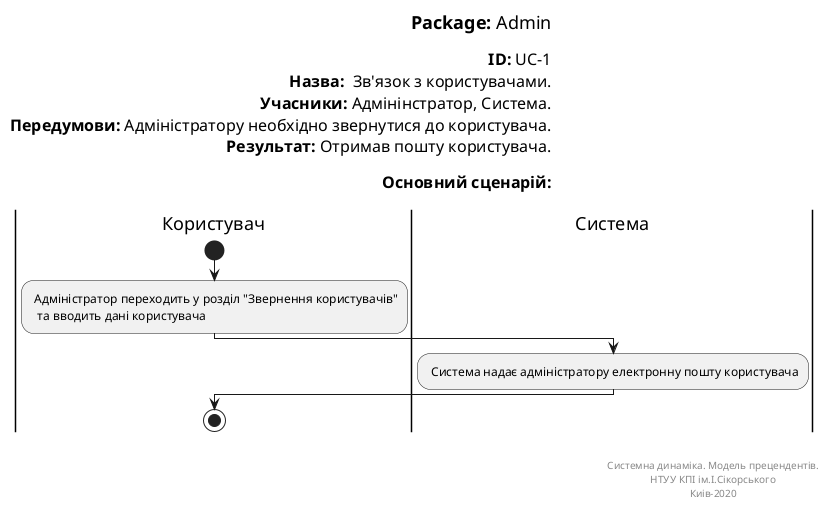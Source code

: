 @startuml
left header
<font color=000 size=18><b>Package:</b> Admin

<font color=000 size=16><b>ID:</b> UC-1
<font color=000 size=16><b>Назва:</b>  Зв'язок з користувачами.
<font color=000 size=16><b>Учасники:</b> Адмінінстратор, Система.
<font color=000 size=16><b>Передумови:</b> Адміністратору необхідно звернутися до користувача.
<font color=000 size=16><b>Результат:</b> Отримав пошту користувача.

<font color=000 size=16><b>Основний сценарій:</b>

end header

|Користувач|
start
: Адміністратор переходить у розділ "Звернення користувачів"
  та вводить дані користувача;

|Система|
: Система надає адміністратору електронну пошту користувача;

|Користувач|

stop;

right footer


Системна динаміка. Модель прецендентів.
НТУУ КПІ ім.І.Сікорського
Киів-2020
end footer
@enduml
